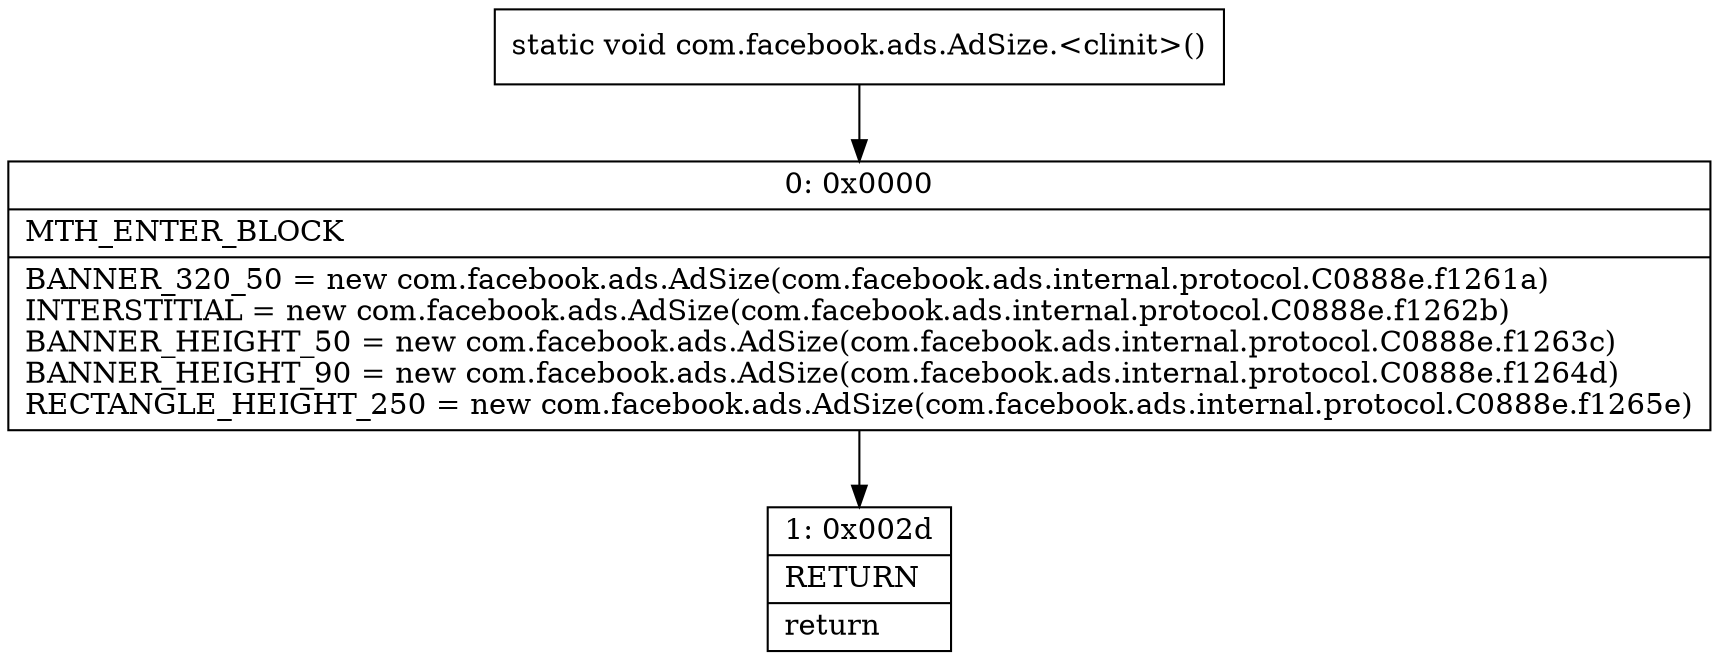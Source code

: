 digraph "CFG forcom.facebook.ads.AdSize.\<clinit\>()V" {
Node_0 [shape=record,label="{0\:\ 0x0000|MTH_ENTER_BLOCK\l|BANNER_320_50 = new com.facebook.ads.AdSize(com.facebook.ads.internal.protocol.C0888e.f1261a)\lINTERSTITIAL = new com.facebook.ads.AdSize(com.facebook.ads.internal.protocol.C0888e.f1262b)\lBANNER_HEIGHT_50 = new com.facebook.ads.AdSize(com.facebook.ads.internal.protocol.C0888e.f1263c)\lBANNER_HEIGHT_90 = new com.facebook.ads.AdSize(com.facebook.ads.internal.protocol.C0888e.f1264d)\lRECTANGLE_HEIGHT_250 = new com.facebook.ads.AdSize(com.facebook.ads.internal.protocol.C0888e.f1265e)\l}"];
Node_1 [shape=record,label="{1\:\ 0x002d|RETURN\l|return\l}"];
MethodNode[shape=record,label="{static void com.facebook.ads.AdSize.\<clinit\>() }"];
MethodNode -> Node_0;
Node_0 -> Node_1;
}

